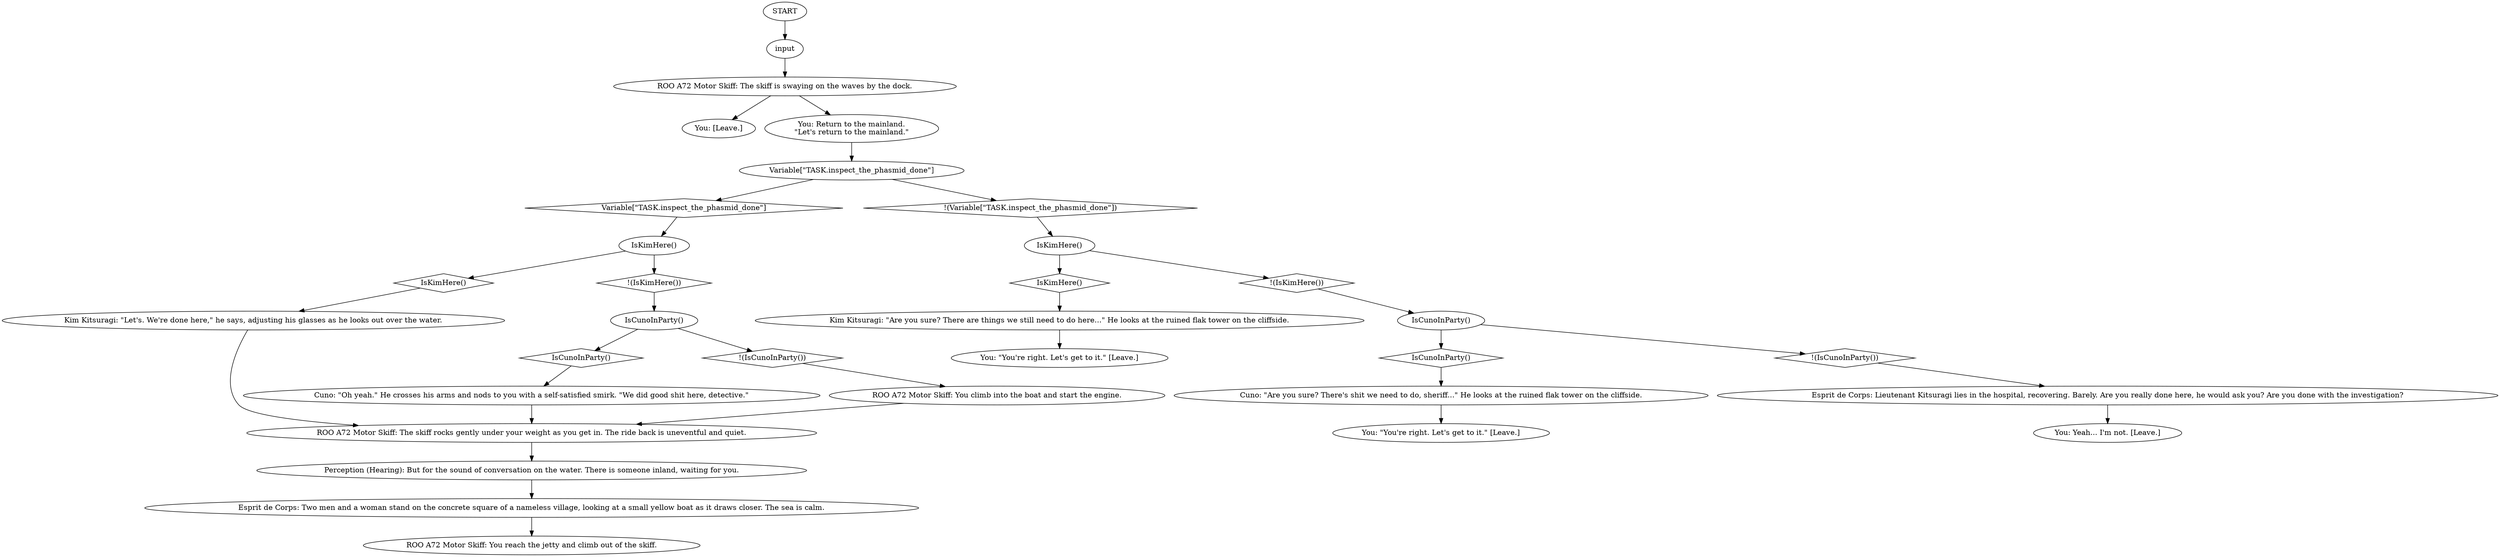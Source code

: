 # SEAFORT / BOAT
# You're gonna need to boat yourself back somehow after everything is done.
# ==================================================
digraph G {
	  0 [label="START"];
	  1 [label="input"];
	  3 [label="You: \"You're right. Let's get to it.\" [Leave.]"];
	  4 [label="ROO A72 Motor Skiff: You climb into the boat and start the engine."];
	  5 [label="Cuno: \"Are you sure? There's shit we need to do, sheriff...\" He looks at the ruined flak tower on the cliffside."];
	  6 [label="IsCunoInParty()"];
	  7 [label="IsCunoInParty()", shape=diamond];
	  8 [label="!(IsCunoInParty())", shape=diamond];
	  9 [label="You: \"You're right. Let's get to it.\" [Leave.]"];
	  10 [label="ROO A72 Motor Skiff: The skiff is swaying on the waves by the dock."];
	  11 [label="Kim Kitsuragi: \"Are you sure? There are things we still need to do here...\" He looks at the ruined flak tower on the cliffside."];
	  12 [label="You: [Leave.]"];
	  13 [label="You: Return to the mainland.\n\"Let's return to the mainland.\""];
	  14 [label="ROO A72 Motor Skiff: The skiff rocks gently under your weight as you get in. The ride back is uneventful and quiet."];
	  15 [label="Kim Kitsuragi: \"Let's. We're done here,\" he says, adjusting his glasses as he looks out over the water."];
	  16 [label="IsKimHere()"];
	  17 [label="IsKimHere()", shape=diamond];
	  18 [label="!(IsKimHere())", shape=diamond];
	  19 [label="Cuno: \"Oh yeah.\" He crosses his arms and nods to you with a self-satisfied smirk. \"We did good shit here, detective.\""];
	  20 [label="Esprit de Corps: Lieutenant Kitsuragi lies in the hospital, recovering. Barely. Are you really done here, he would ask you? Are you done with the investigation?"];
	  21 [label="You: Yeah... I'm not. [Leave.]"];
	  22 [label="ROO A72 Motor Skiff: You reach the jetty and climb out of the skiff."];
	  23 [label="Esprit de Corps: Two men and a woman stand on the concrete square of a nameless village, looking at a small yellow boat as it draws closer. The sea is calm."];
	  24 [label="IsKimHere()"];
	  25 [label="IsKimHere()", shape=diamond];
	  26 [label="!(IsKimHere())", shape=diamond];
	  27 [label="Perception (Hearing): But for the sound of conversation on the water. There is someone inland, waiting for you."];
	  28 [label="Variable[\"TASK.inspect_the_phasmid_done\"]"];
	  29 [label="Variable[\"TASK.inspect_the_phasmid_done\"]", shape=diamond];
	  30 [label="!(Variable[\"TASK.inspect_the_phasmid_done\"])", shape=diamond];
	  31 [label="IsCunoInParty()"];
	  32 [label="IsCunoInParty()", shape=diamond];
	  33 [label="!(IsCunoInParty())", shape=diamond];
	  0 -> 1
	  1 -> 10
	  4 -> 14
	  5 -> 3
	  6 -> 8
	  6 -> 7
	  7 -> 5
	  8 -> 20
	  10 -> 12
	  10 -> 13
	  11 -> 9
	  13 -> 28
	  14 -> 27
	  15 -> 14
	  16 -> 17
	  16 -> 18
	  17 -> 11
	  18 -> 6
	  19 -> 14
	  20 -> 21
	  23 -> 22
	  24 -> 25
	  24 -> 26
	  25 -> 15
	  26 -> 31
	  27 -> 23
	  28 -> 29
	  28 -> 30
	  29 -> 24
	  30 -> 16
	  31 -> 32
	  31 -> 33
	  32 -> 19
	  33 -> 4
}

